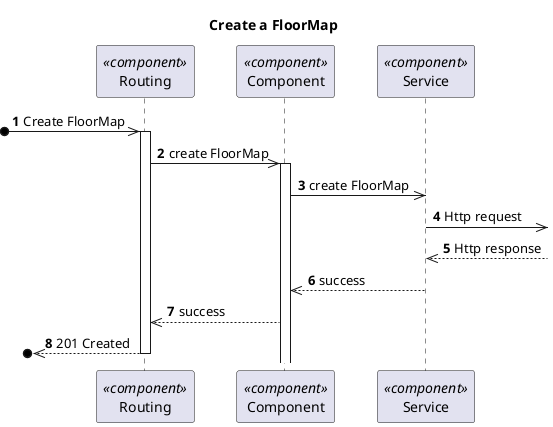 @startuml Process View - Level 3

autonumber
skinparam packageStyle rect

title Create a FloorMap

participant "Routing" as routing <<component>>
participant "Component" as comp <<component>>
participant "Service" as service <<component>>


?o->> routing : Create FloorMap
activate routing
routing ->> comp : create FloorMap

activate comp
comp ->> service : create FloorMap

service ->> : Http request
service <<-- : Http response

service -->> comp : success
deactivate service

comp -->> routing : success

?o<<-- routing : 201 Created
deactivate routing

@enduml
